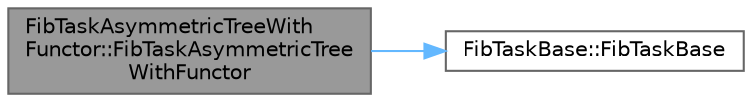 digraph "FibTaskAsymmetricTreeWithFunctor::FibTaskAsymmetricTreeWithFunctor"
{
 // LATEX_PDF_SIZE
  bgcolor="transparent";
  edge [fontname=Helvetica,fontsize=10,labelfontname=Helvetica,labelfontsize=10];
  node [fontname=Helvetica,fontsize=10,shape=box,height=0.2,width=0.4];
  rankdir="LR";
  Node1 [id="Node000001",label="FibTaskAsymmetricTreeWith\lFunctor::FibTaskAsymmetricTree\lWithFunctor",height=0.2,width=0.4,color="gray40", fillcolor="grey60", style="filled", fontcolor="black",tooltip=" "];
  Node1 -> Node2 [id="edge2_Node000001_Node000002",color="steelblue1",style="solid",tooltip=" "];
  Node2 [id="Node000002",label="FibTaskBase::FibTaskBase",height=0.2,width=0.4,color="grey40", fillcolor="white", style="filled",URL="$class_fib_task_base.html#ac4135455a5e14a566fe0d6e177d2cb6c",tooltip=" "];
}

